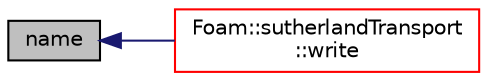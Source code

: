digraph "name"
{
  bgcolor="transparent";
  edge [fontname="Helvetica",fontsize="10",labelfontname="Helvetica",labelfontsize="10"];
  node [fontname="Helvetica",fontsize="10",shape=record];
  rankdir="LR";
  Node71 [label="name",height=0.2,width=0.4,color="black", fillcolor="grey75", style="filled", fontcolor="black"];
  Node71 -> Node72 [dir="back",color="midnightblue",fontsize="10",style="solid",fontname="Helvetica"];
  Node72 [label="Foam::sutherlandTransport\l::write",height=0.2,width=0.4,color="red",URL="$a31761.html#a78cec3e4ecac4a89a3ad8d38f2ad21f5",tooltip="Write to Ostream. "];
}
